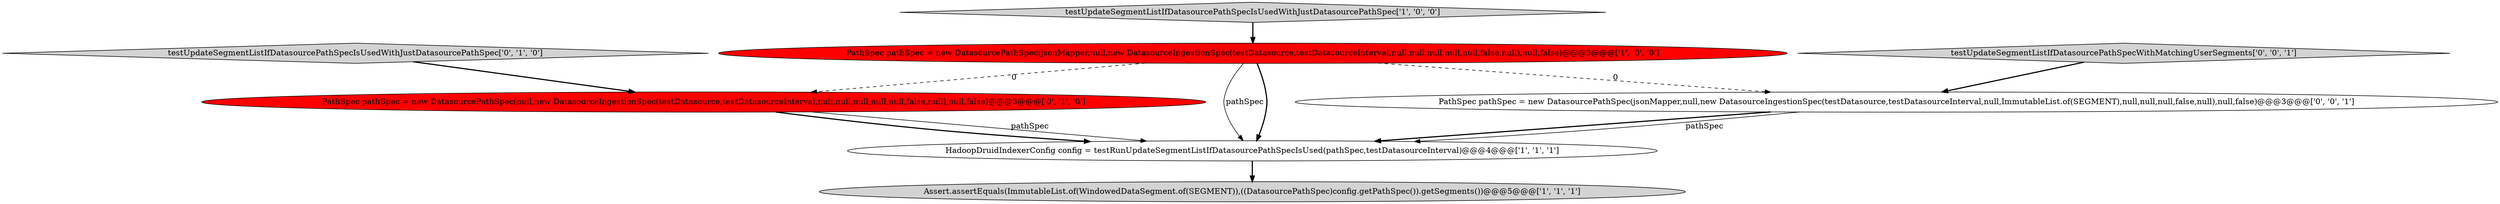 digraph {
5 [style = filled, label = "PathSpec pathSpec = new DatasourcePathSpec(null,new DatasourceIngestionSpec(testDatasource,testDatasourceInterval,null,null,null,null,null,false,null),null,false)@@@3@@@['0', '1', '0']", fillcolor = red, shape = ellipse image = "AAA1AAABBB2BBB"];
7 [style = filled, label = "testUpdateSegmentListIfDatasourcePathSpecWithMatchingUserSegments['0', '0', '1']", fillcolor = lightgray, shape = diamond image = "AAA0AAABBB3BBB"];
0 [style = filled, label = "HadoopDruidIndexerConfig config = testRunUpdateSegmentListIfDatasourcePathSpecIsUsed(pathSpec,testDatasourceInterval)@@@4@@@['1', '1', '1']", fillcolor = white, shape = ellipse image = "AAA0AAABBB1BBB"];
6 [style = filled, label = "PathSpec pathSpec = new DatasourcePathSpec(jsonMapper,null,new DatasourceIngestionSpec(testDatasource,testDatasourceInterval,null,ImmutableList.of(SEGMENT),null,null,null,false,null),null,false)@@@3@@@['0', '0', '1']", fillcolor = white, shape = ellipse image = "AAA0AAABBB3BBB"];
1 [style = filled, label = "Assert.assertEquals(ImmutableList.of(WindowedDataSegment.of(SEGMENT)),((DatasourcePathSpec)config.getPathSpec()).getSegments())@@@5@@@['1', '1', '1']", fillcolor = lightgray, shape = ellipse image = "AAA0AAABBB1BBB"];
2 [style = filled, label = "PathSpec pathSpec = new DatasourcePathSpec(jsonMapper,null,new DatasourceIngestionSpec(testDatasource,testDatasourceInterval,null,null,null,null,null,false,null),null,false)@@@3@@@['1', '0', '0']", fillcolor = red, shape = ellipse image = "AAA1AAABBB1BBB"];
4 [style = filled, label = "testUpdateSegmentListIfDatasourcePathSpecIsUsedWithJustDatasourcePathSpec['0', '1', '0']", fillcolor = lightgray, shape = diamond image = "AAA0AAABBB2BBB"];
3 [style = filled, label = "testUpdateSegmentListIfDatasourcePathSpecIsUsedWithJustDatasourcePathSpec['1', '0', '0']", fillcolor = lightgray, shape = diamond image = "AAA0AAABBB1BBB"];
5->0 [style = solid, label="pathSpec"];
2->5 [style = dashed, label="0"];
2->0 [style = bold, label=""];
6->0 [style = bold, label=""];
6->0 [style = solid, label="pathSpec"];
3->2 [style = bold, label=""];
5->0 [style = bold, label=""];
2->0 [style = solid, label="pathSpec"];
4->5 [style = bold, label=""];
0->1 [style = bold, label=""];
7->6 [style = bold, label=""];
2->6 [style = dashed, label="0"];
}
